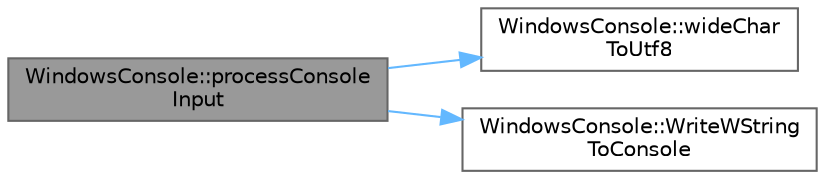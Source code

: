 digraph "WindowsConsole::processConsoleInput"
{
 // LATEX_PDF_SIZE
  bgcolor="transparent";
  edge [fontname=Helvetica,fontsize=10,labelfontname=Helvetica,labelfontsize=10];
  node [fontname=Helvetica,fontsize=10,shape=box,height=0.2,width=0.4];
  rankdir="LR";
  Node1 [id="Node000001",label="WindowsConsole::processConsole\lInput",height=0.2,width=0.4,color="gray40", fillcolor="grey60", style="filled", fontcolor="black",tooltip="Processes available console input events asynchronously, updating the input buffer."];
  Node1 -> Node2 [id="edge1_Node000001_Node000002",color="steelblue1",style="solid",tooltip=" "];
  Node2 [id="Node000002",label="WindowsConsole::wideChar\lToUtf8",height=0.2,width=0.4,color="grey40", fillcolor="white", style="filled",URL="$dc/dc2/namespace_windows_console.html#aa99f704c460342cccef8980fb8453db0",tooltip="Converts a wide character to a UTF-8 encoded std::string."];
  Node1 -> Node3 [id="edge2_Node000001_Node000003",color="steelblue1",style="solid",tooltip=" "];
  Node3 [id="Node000003",label="WindowsConsole::WriteWString\lToConsole",height=0.2,width=0.4,color="grey40", fillcolor="white", style="filled",URL="$dc/dc2/namespace_windows_console.html#afcfbd1b378b5776b5f7c837940c09f7a",tooltip="Writes a wide-character string (std::wstring) directly to the Windows console."];
}
